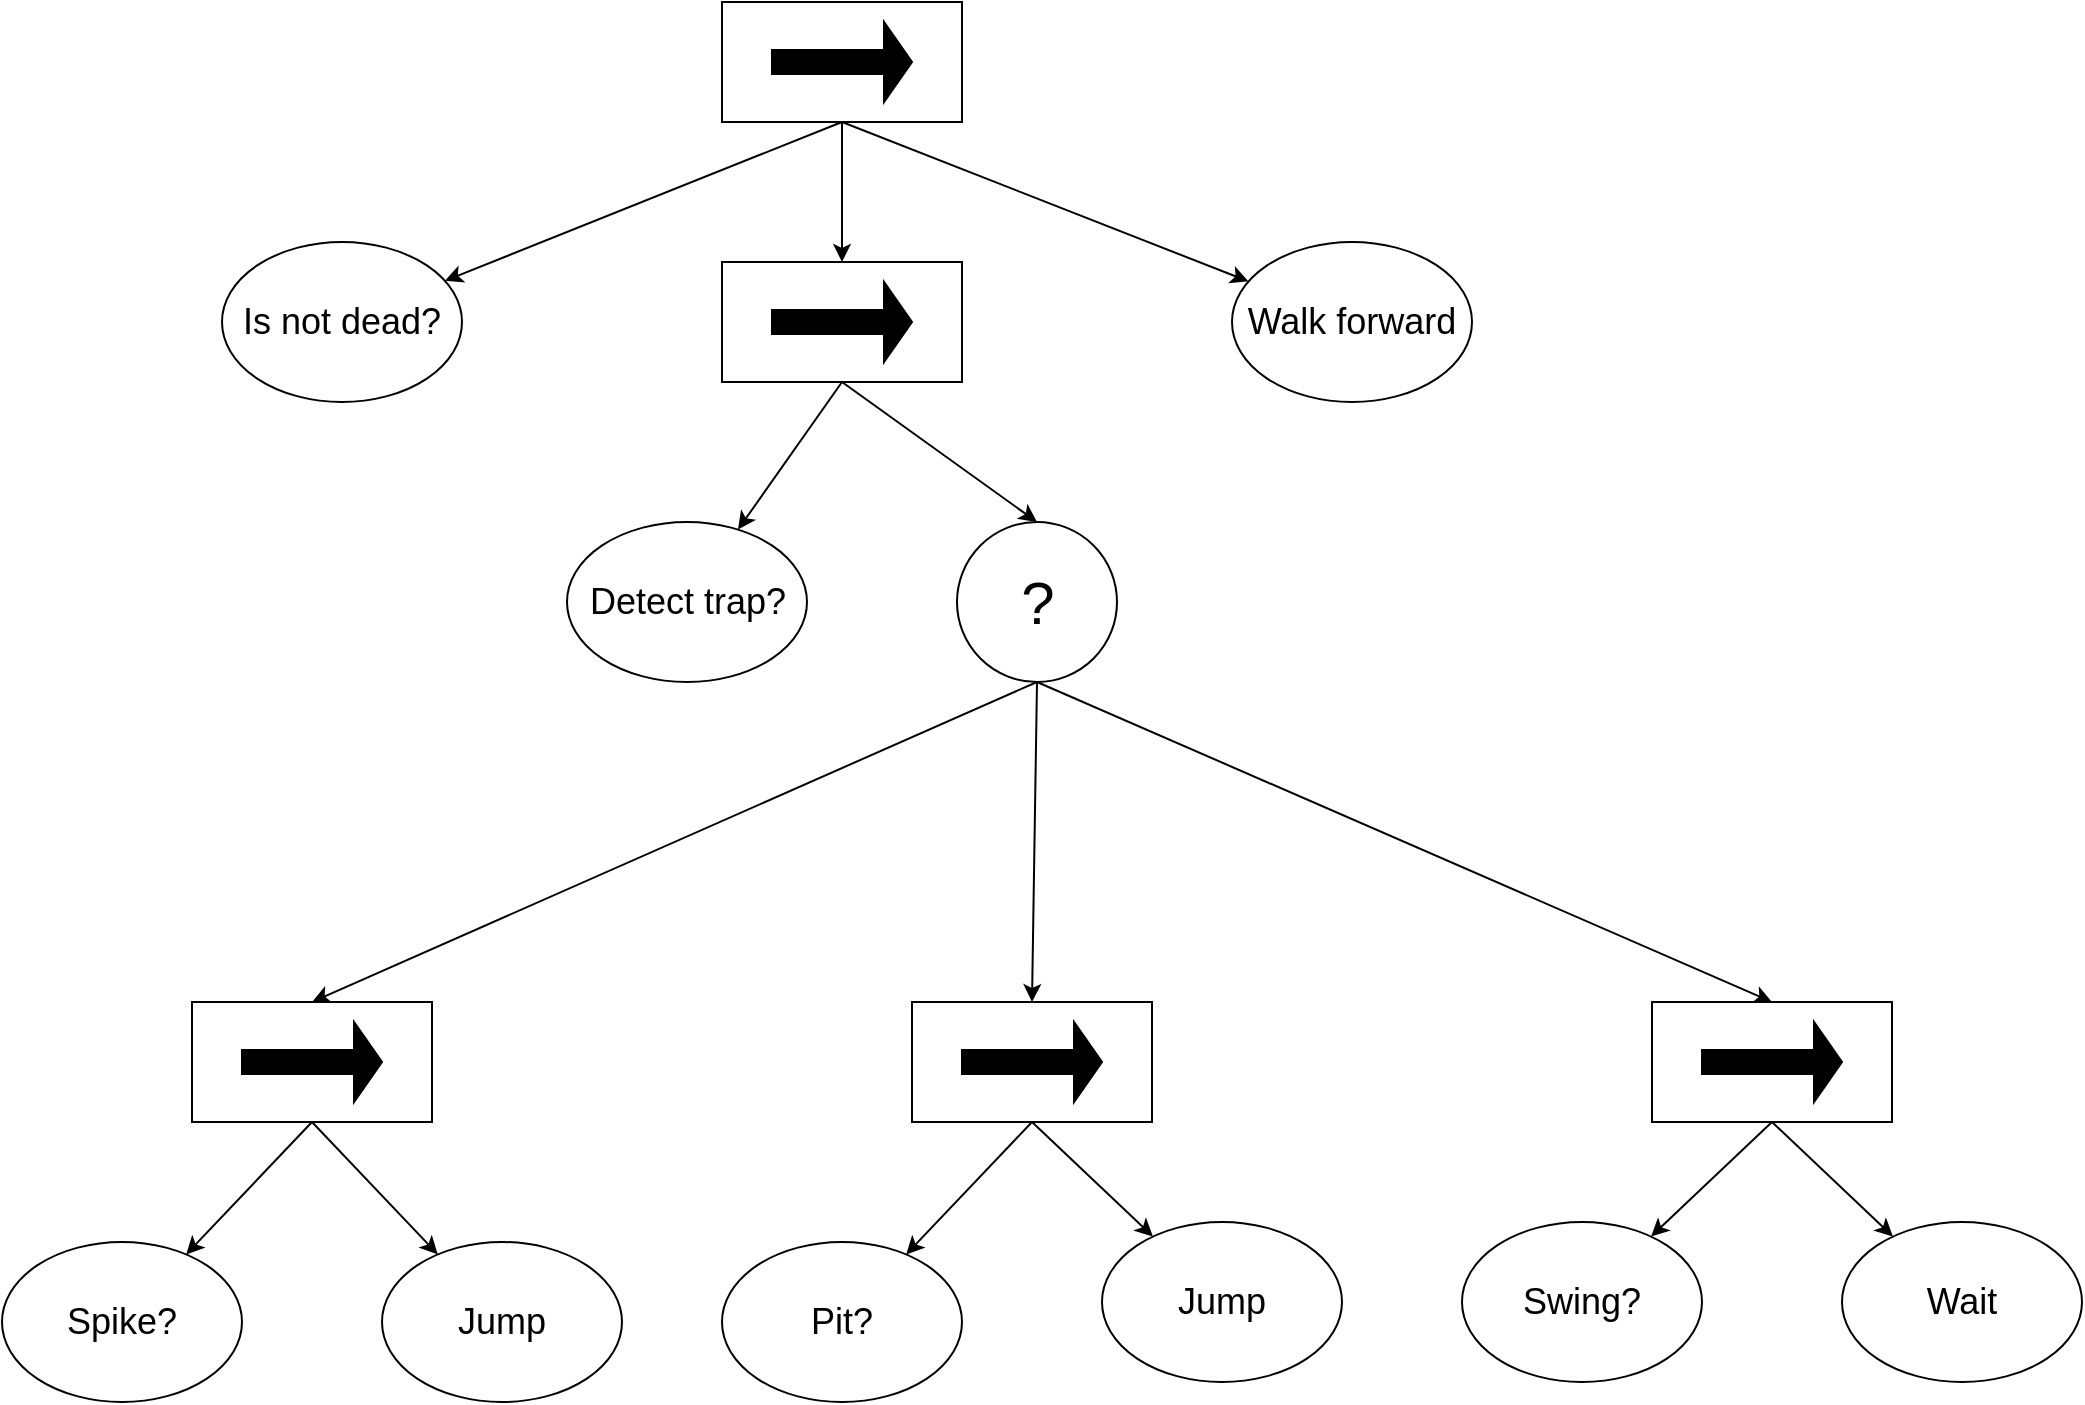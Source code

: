 <mxfile version="10.6.7" type="github"><diagram id="FVwGmClljAUE8mpwBnvo" name="Page-1"><mxGraphModel dx="2817" dy="2277" grid="1" gridSize="10" guides="1" tooltips="1" connect="1" arrows="1" fold="1" page="1" pageScale="1" pageWidth="850" pageHeight="1100" math="0" shadow="0"><root><mxCell id="0"/><mxCell id="1" parent="0"/><mxCell id="HHtZRaE7r9Si1G2Wj8jE-5" style="rounded=0;orthogonalLoop=1;jettySize=auto;html=1;exitX=0.5;exitY=1;exitDx=0;exitDy=0;entryX=0.5;entryY=0;entryDx=0;entryDy=0;" edge="1" parent="1" source="HHtZRaE7r9Si1G2Wj8jE-1" target="HHtZRaE7r9Si1G2Wj8jE-4"><mxGeometry relative="1" as="geometry"/></mxCell><mxCell id="HHtZRaE7r9Si1G2Wj8jE-29" style="edgeStyle=none;rounded=0;orthogonalLoop=1;jettySize=auto;html=1;exitX=0.5;exitY=1;exitDx=0;exitDy=0;" edge="1" parent="1" source="HHtZRaE7r9Si1G2Wj8jE-1" target="HHtZRaE7r9Si1G2Wj8jE-22"><mxGeometry relative="1" as="geometry"/></mxCell><mxCell id="HHtZRaE7r9Si1G2Wj8jE-1" value="" style="rounded=0;whiteSpace=wrap;html=1;" vertex="1" parent="1"><mxGeometry x="340" y="90" width="120" height="60" as="geometry"/></mxCell><mxCell id="HHtZRaE7r9Si1G2Wj8jE-3" value="" style="shape=singleArrow;whiteSpace=wrap;html=1;fillColor=#00000;" vertex="1" parent="1"><mxGeometry x="365" y="100" width="70" height="40" as="geometry"/></mxCell><mxCell id="HHtZRaE7r9Si1G2Wj8jE-16" style="edgeStyle=none;rounded=0;orthogonalLoop=1;jettySize=auto;html=1;exitX=0.5;exitY=1;exitDx=0;exitDy=0;entryX=0.5;entryY=0;entryDx=0;entryDy=0;" edge="1" parent="1" source="HHtZRaE7r9Si1G2Wj8jE-4" target="HHtZRaE7r9Si1G2Wj8jE-9"><mxGeometry relative="1" as="geometry"/></mxCell><mxCell id="HHtZRaE7r9Si1G2Wj8jE-17" style="edgeStyle=none;rounded=0;orthogonalLoop=1;jettySize=auto;html=1;exitX=0.5;exitY=1;exitDx=0;exitDy=0;entryX=0.5;entryY=0;entryDx=0;entryDy=0;" edge="1" parent="1" source="HHtZRaE7r9Si1G2Wj8jE-4" target="HHtZRaE7r9Si1G2Wj8jE-11"><mxGeometry relative="1" as="geometry"/></mxCell><mxCell id="HHtZRaE7r9Si1G2Wj8jE-18" style="edgeStyle=none;rounded=0;orthogonalLoop=1;jettySize=auto;html=1;exitX=0.5;exitY=1;exitDx=0;exitDy=0;entryX=0.5;entryY=0;entryDx=0;entryDy=0;" edge="1" parent="1" source="HHtZRaE7r9Si1G2Wj8jE-4" target="HHtZRaE7r9Si1G2Wj8jE-13"><mxGeometry relative="1" as="geometry"/></mxCell><mxCell id="HHtZRaE7r9Si1G2Wj8jE-4" value="&lt;font style=&quot;font-size: 30px&quot;&gt;?&lt;/font&gt;" style="ellipse;whiteSpace=wrap;html=1;aspect=fixed;fillColor=#FFFFFF;" vertex="1" parent="1"><mxGeometry x="457.5" y="220" width="80" height="80" as="geometry"/></mxCell><mxCell id="HHtZRaE7r9Si1G2Wj8jE-15" style="edgeStyle=none;rounded=0;orthogonalLoop=1;jettySize=auto;html=1;exitX=0.5;exitY=1;exitDx=0;exitDy=0;entryX=0.5;entryY=0;entryDx=0;entryDy=0;" edge="1" parent="1" source="HHtZRaE7r9Si1G2Wj8jE-7" target="HHtZRaE7r9Si1G2Wj8jE-1"><mxGeometry relative="1" as="geometry"/></mxCell><mxCell id="HHtZRaE7r9Si1G2Wj8jE-36" style="edgeStyle=none;rounded=0;orthogonalLoop=1;jettySize=auto;html=1;exitX=0.5;exitY=1;exitDx=0;exitDy=0;" edge="1" parent="1" source="HHtZRaE7r9Si1G2Wj8jE-7" target="HHtZRaE7r9Si1G2Wj8jE-21"><mxGeometry relative="1" as="geometry"/></mxCell><mxCell id="HHtZRaE7r9Si1G2Wj8jE-37" style="edgeStyle=none;rounded=0;orthogonalLoop=1;jettySize=auto;html=1;exitX=0.5;exitY=1;exitDx=0;exitDy=0;" edge="1" parent="1" source="HHtZRaE7r9Si1G2Wj8jE-7" target="HHtZRaE7r9Si1G2Wj8jE-19"><mxGeometry relative="1" as="geometry"/></mxCell><mxCell id="HHtZRaE7r9Si1G2Wj8jE-7" value="" style="rounded=0;whiteSpace=wrap;html=1;" vertex="1" parent="1"><mxGeometry x="340" y="-40" width="120" height="60" as="geometry"/></mxCell><mxCell id="HHtZRaE7r9Si1G2Wj8jE-8" value="" style="shape=singleArrow;whiteSpace=wrap;html=1;fillColor=#00000;" vertex="1" parent="1"><mxGeometry x="365" y="-30" width="70" height="40" as="geometry"/></mxCell><mxCell id="HHtZRaE7r9Si1G2Wj8jE-30" style="edgeStyle=none;rounded=0;orthogonalLoop=1;jettySize=auto;html=1;exitX=0.5;exitY=1;exitDx=0;exitDy=0;" edge="1" parent="1" source="HHtZRaE7r9Si1G2Wj8jE-9" target="HHtZRaE7r9Si1G2Wj8jE-24"><mxGeometry relative="1" as="geometry"/></mxCell><mxCell id="HHtZRaE7r9Si1G2Wj8jE-31" style="edgeStyle=none;rounded=0;orthogonalLoop=1;jettySize=auto;html=1;exitX=0.5;exitY=1;exitDx=0;exitDy=0;" edge="1" parent="1" source="HHtZRaE7r9Si1G2Wj8jE-9" target="HHtZRaE7r9Si1G2Wj8jE-25"><mxGeometry relative="1" as="geometry"/></mxCell><mxCell id="HHtZRaE7r9Si1G2Wj8jE-9" value="" style="rounded=0;whiteSpace=wrap;html=1;" vertex="1" parent="1"><mxGeometry x="435" y="460" width="120" height="60" as="geometry"/></mxCell><mxCell id="HHtZRaE7r9Si1G2Wj8jE-10" value="" style="shape=singleArrow;whiteSpace=wrap;html=1;fillColor=#00000;" vertex="1" parent="1"><mxGeometry x="460" y="470" width="70" height="40" as="geometry"/></mxCell><mxCell id="HHtZRaE7r9Si1G2Wj8jE-32" style="edgeStyle=none;rounded=0;orthogonalLoop=1;jettySize=auto;html=1;exitX=0.5;exitY=1;exitDx=0;exitDy=0;" edge="1" parent="1" source="HHtZRaE7r9Si1G2Wj8jE-11" target="HHtZRaE7r9Si1G2Wj8jE-28"><mxGeometry relative="1" as="geometry"/></mxCell><mxCell id="HHtZRaE7r9Si1G2Wj8jE-33" style="edgeStyle=none;rounded=0;orthogonalLoop=1;jettySize=auto;html=1;exitX=0.5;exitY=1;exitDx=0;exitDy=0;" edge="1" parent="1" source="HHtZRaE7r9Si1G2Wj8jE-11" target="HHtZRaE7r9Si1G2Wj8jE-23"><mxGeometry relative="1" as="geometry"/></mxCell><mxCell id="HHtZRaE7r9Si1G2Wj8jE-11" value="" style="rounded=0;whiteSpace=wrap;html=1;" vertex="1" parent="1"><mxGeometry x="75" y="460" width="120" height="60" as="geometry"/></mxCell><mxCell id="HHtZRaE7r9Si1G2Wj8jE-12" value="" style="shape=singleArrow;whiteSpace=wrap;html=1;fillColor=#00000;" vertex="1" parent="1"><mxGeometry x="100" y="470" width="70" height="40" as="geometry"/></mxCell><mxCell id="HHtZRaE7r9Si1G2Wj8jE-34" style="edgeStyle=none;rounded=0;orthogonalLoop=1;jettySize=auto;html=1;exitX=0.5;exitY=1;exitDx=0;exitDy=0;" edge="1" parent="1" source="HHtZRaE7r9Si1G2Wj8jE-13" target="HHtZRaE7r9Si1G2Wj8jE-27"><mxGeometry relative="1" as="geometry"/></mxCell><mxCell id="HHtZRaE7r9Si1G2Wj8jE-35" style="edgeStyle=none;rounded=0;orthogonalLoop=1;jettySize=auto;html=1;exitX=0.5;exitY=1;exitDx=0;exitDy=0;" edge="1" parent="1" source="HHtZRaE7r9Si1G2Wj8jE-13" target="HHtZRaE7r9Si1G2Wj8jE-26"><mxGeometry relative="1" as="geometry"/></mxCell><mxCell id="HHtZRaE7r9Si1G2Wj8jE-13" value="" style="rounded=0;whiteSpace=wrap;html=1;" vertex="1" parent="1"><mxGeometry x="805" y="460" width="120" height="60" as="geometry"/></mxCell><mxCell id="HHtZRaE7r9Si1G2Wj8jE-14" value="" style="shape=singleArrow;whiteSpace=wrap;html=1;fillColor=#00000;" vertex="1" parent="1"><mxGeometry x="830" y="470" width="70" height="40" as="geometry"/></mxCell><mxCell id="HHtZRaE7r9Si1G2Wj8jE-19" value="&lt;font style=&quot;font-size: 18px&quot;&gt;Is not dead?&lt;/font&gt;" style="ellipse;whiteSpace=wrap;html=1;fillColor=#FFFFFF;" vertex="1" parent="1"><mxGeometry x="90" y="80" width="120" height="80" as="geometry"/></mxCell><mxCell id="HHtZRaE7r9Si1G2Wj8jE-21" value="&lt;font style=&quot;font-size: 18px&quot;&gt;Walk forward&lt;br&gt;&lt;/font&gt;" style="ellipse;whiteSpace=wrap;html=1;fillColor=#FFFFFF;" vertex="1" parent="1"><mxGeometry x="595" y="80" width="120" height="80" as="geometry"/></mxCell><mxCell id="HHtZRaE7r9Si1G2Wj8jE-22" value="&lt;font style=&quot;font-size: 18px&quot;&gt;Detect trap?&lt;/font&gt;" style="ellipse;whiteSpace=wrap;html=1;fillColor=#FFFFFF;" vertex="1" parent="1"><mxGeometry x="262.5" y="220" width="120" height="80" as="geometry"/></mxCell><mxCell id="HHtZRaE7r9Si1G2Wj8jE-23" value="&lt;font style=&quot;font-size: 18px&quot;&gt;Jump&lt;/font&gt;" style="ellipse;whiteSpace=wrap;html=1;fillColor=#FFFFFF;" vertex="1" parent="1"><mxGeometry x="170" y="580" width="120" height="80" as="geometry"/></mxCell><mxCell id="HHtZRaE7r9Si1G2Wj8jE-24" value="&lt;font style=&quot;font-size: 18px&quot;&gt;Pit?&lt;/font&gt;" style="ellipse;whiteSpace=wrap;html=1;fillColor=#FFFFFF;" vertex="1" parent="1"><mxGeometry x="340" y="580" width="120" height="80" as="geometry"/></mxCell><mxCell id="HHtZRaE7r9Si1G2Wj8jE-25" value="&lt;font style=&quot;font-size: 18px&quot;&gt;Jump&lt;/font&gt;" style="ellipse;whiteSpace=wrap;html=1;fillColor=#FFFFFF;" vertex="1" parent="1"><mxGeometry x="530" y="570" width="120" height="80" as="geometry"/></mxCell><mxCell id="HHtZRaE7r9Si1G2Wj8jE-26" value="&lt;font style=&quot;font-size: 18px&quot;&gt;Wait&lt;/font&gt;" style="ellipse;whiteSpace=wrap;html=1;fillColor=#FFFFFF;" vertex="1" parent="1"><mxGeometry x="900" y="570" width="120" height="80" as="geometry"/></mxCell><mxCell id="HHtZRaE7r9Si1G2Wj8jE-27" value="&lt;font style=&quot;font-size: 18px&quot;&gt;Swing?&lt;/font&gt;" style="ellipse;whiteSpace=wrap;html=1;fillColor=#FFFFFF;" vertex="1" parent="1"><mxGeometry x="710" y="570" width="120" height="80" as="geometry"/></mxCell><mxCell id="HHtZRaE7r9Si1G2Wj8jE-28" value="&lt;font style=&quot;font-size: 18px&quot;&gt;Spike?&lt;/font&gt;" style="ellipse;whiteSpace=wrap;html=1;fillColor=#FFFFFF;" vertex="1" parent="1"><mxGeometry x="-20" y="580" width="120" height="80" as="geometry"/></mxCell></root></mxGraphModel></diagram></mxfile>